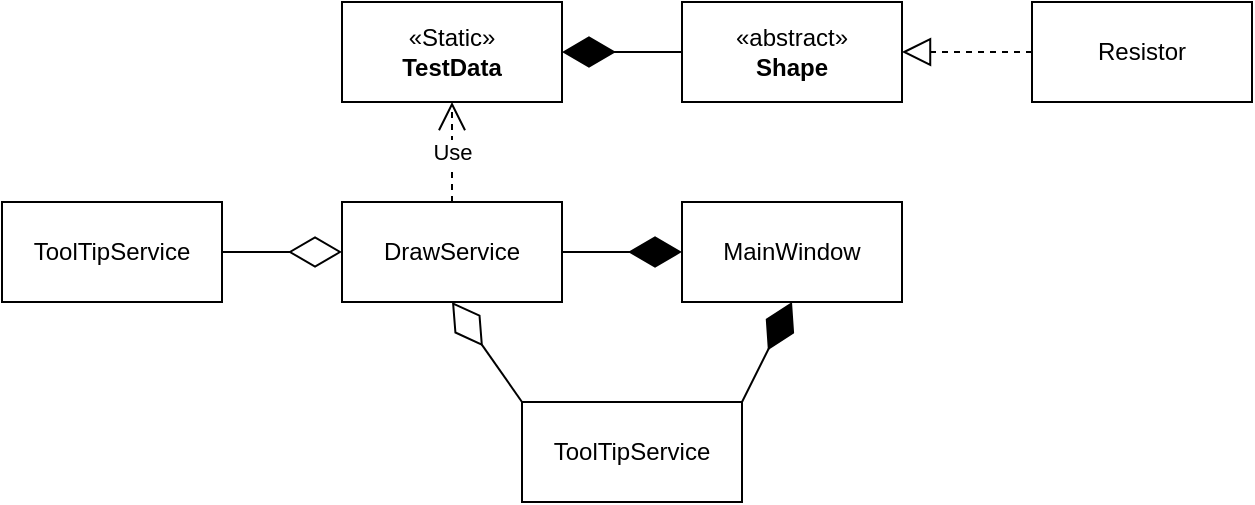 <mxfile version="24.5.5" type="device">
  <diagram name="Страница — 1" id="j52lo2jOTk1dZxwKcxtE">
    <mxGraphModel dx="1112" dy="504" grid="1" gridSize="10" guides="1" tooltips="1" connect="1" arrows="1" fold="1" page="1" pageScale="1" pageWidth="827" pageHeight="1169" math="0" shadow="0">
      <root>
        <mxCell id="0" />
        <mxCell id="1" parent="0" />
        <mxCell id="4_vIGh_y5EMfbzzk5_MU-1" value="DrawService" style="html=1;whiteSpace=wrap;" vertex="1" parent="1">
          <mxGeometry x="380" y="200" width="110" height="50" as="geometry" />
        </mxCell>
        <mxCell id="4_vIGh_y5EMfbzzk5_MU-2" value="MainWindow" style="html=1;whiteSpace=wrap;" vertex="1" parent="1">
          <mxGeometry x="550" y="200" width="110" height="50" as="geometry" />
        </mxCell>
        <mxCell id="4_vIGh_y5EMfbzzk5_MU-3" value="" style="endArrow=diamondThin;endFill=1;endSize=24;html=1;rounded=0;entryX=0;entryY=0.5;entryDx=0;entryDy=0;exitX=1;exitY=0.5;exitDx=0;exitDy=0;" edge="1" parent="1" source="4_vIGh_y5EMfbzzk5_MU-1" target="4_vIGh_y5EMfbzzk5_MU-2">
          <mxGeometry width="160" relative="1" as="geometry">
            <mxPoint x="410" y="520" as="sourcePoint" />
            <mxPoint x="570" y="520" as="targetPoint" />
          </mxGeometry>
        </mxCell>
        <mxCell id="4_vIGh_y5EMfbzzk5_MU-4" value="ToolTipService" style="html=1;whiteSpace=wrap;" vertex="1" parent="1">
          <mxGeometry x="210" y="200" width="110" height="50" as="geometry" />
        </mxCell>
        <mxCell id="4_vIGh_y5EMfbzzk5_MU-6" value="" style="endArrow=diamondThin;endFill=0;endSize=24;html=1;rounded=0;entryX=0;entryY=0.5;entryDx=0;entryDy=0;exitX=1;exitY=0.5;exitDx=0;exitDy=0;" edge="1" parent="1" source="4_vIGh_y5EMfbzzk5_MU-4" target="4_vIGh_y5EMfbzzk5_MU-1">
          <mxGeometry width="160" relative="1" as="geometry">
            <mxPoint x="140" y="460" as="sourcePoint" />
            <mxPoint x="300" y="460" as="targetPoint" />
          </mxGeometry>
        </mxCell>
        <mxCell id="4_vIGh_y5EMfbzzk5_MU-7" value="«abstract»&lt;br&gt;&lt;b&gt;Shape&lt;/b&gt;" style="html=1;whiteSpace=wrap;" vertex="1" parent="1">
          <mxGeometry x="550" y="100" width="110" height="50" as="geometry" />
        </mxCell>
        <mxCell id="4_vIGh_y5EMfbzzk5_MU-8" value="Resistor" style="html=1;whiteSpace=wrap;" vertex="1" parent="1">
          <mxGeometry x="725" y="100" width="110" height="50" as="geometry" />
        </mxCell>
        <mxCell id="4_vIGh_y5EMfbzzk5_MU-9" value="" style="endArrow=block;dashed=1;endFill=0;endSize=12;html=1;rounded=0;entryX=1;entryY=0.5;entryDx=0;entryDy=0;exitX=0;exitY=0.5;exitDx=0;exitDy=0;" edge="1" parent="1" source="4_vIGh_y5EMfbzzk5_MU-8" target="4_vIGh_y5EMfbzzk5_MU-7">
          <mxGeometry width="160" relative="1" as="geometry">
            <mxPoint x="465" y="310" as="sourcePoint" />
            <mxPoint x="625" y="310" as="targetPoint" />
          </mxGeometry>
        </mxCell>
        <mxCell id="4_vIGh_y5EMfbzzk5_MU-10" value="«Static»&lt;br&gt;&lt;b&gt;TestData&lt;/b&gt;" style="html=1;whiteSpace=wrap;" vertex="1" parent="1">
          <mxGeometry x="380" y="100" width="110" height="50" as="geometry" />
        </mxCell>
        <mxCell id="4_vIGh_y5EMfbzzk5_MU-11" value="" style="endArrow=diamondThin;endFill=1;endSize=24;html=1;rounded=0;entryX=1;entryY=0.5;entryDx=0;entryDy=0;exitX=0;exitY=0.5;exitDx=0;exitDy=0;" edge="1" parent="1" source="4_vIGh_y5EMfbzzk5_MU-7" target="4_vIGh_y5EMfbzzk5_MU-10">
          <mxGeometry width="160" relative="1" as="geometry">
            <mxPoint x="475" y="210" as="sourcePoint" />
            <mxPoint x="635" y="210" as="targetPoint" />
          </mxGeometry>
        </mxCell>
        <mxCell id="4_vIGh_y5EMfbzzk5_MU-12" value="Use" style="endArrow=open;endSize=12;dashed=1;html=1;rounded=0;entryX=0.5;entryY=1;entryDx=0;entryDy=0;exitX=0.5;exitY=0;exitDx=0;exitDy=0;" edge="1" parent="1" source="4_vIGh_y5EMfbzzk5_MU-1" target="4_vIGh_y5EMfbzzk5_MU-10">
          <mxGeometry width="160" relative="1" as="geometry">
            <mxPoint x="190" y="350" as="sourcePoint" />
            <mxPoint x="350" y="350" as="targetPoint" />
          </mxGeometry>
        </mxCell>
        <mxCell id="4_vIGh_y5EMfbzzk5_MU-13" value="ToolTipService" style="html=1;whiteSpace=wrap;" vertex="1" parent="1">
          <mxGeometry x="470" y="300" width="110" height="50" as="geometry" />
        </mxCell>
        <mxCell id="4_vIGh_y5EMfbzzk5_MU-16" value="" style="endArrow=diamondThin;endFill=1;endSize=24;html=1;rounded=0;entryX=0.5;entryY=1;entryDx=0;entryDy=0;exitX=1;exitY=0;exitDx=0;exitDy=0;" edge="1" parent="1" source="4_vIGh_y5EMfbzzk5_MU-13" target="4_vIGh_y5EMfbzzk5_MU-2">
          <mxGeometry width="160" relative="1" as="geometry">
            <mxPoint x="500" y="235" as="sourcePoint" />
            <mxPoint x="560" y="235" as="targetPoint" />
          </mxGeometry>
        </mxCell>
        <mxCell id="4_vIGh_y5EMfbzzk5_MU-17" value="" style="endArrow=diamondThin;endFill=0;endSize=24;html=1;rounded=0;entryX=0.5;entryY=1;entryDx=0;entryDy=0;exitX=0;exitY=0;exitDx=0;exitDy=0;" edge="1" parent="1" source="4_vIGh_y5EMfbzzk5_MU-13" target="4_vIGh_y5EMfbzzk5_MU-1">
          <mxGeometry width="160" relative="1" as="geometry">
            <mxPoint x="330" y="235" as="sourcePoint" />
            <mxPoint x="390" y="235" as="targetPoint" />
          </mxGeometry>
        </mxCell>
      </root>
    </mxGraphModel>
  </diagram>
</mxfile>
